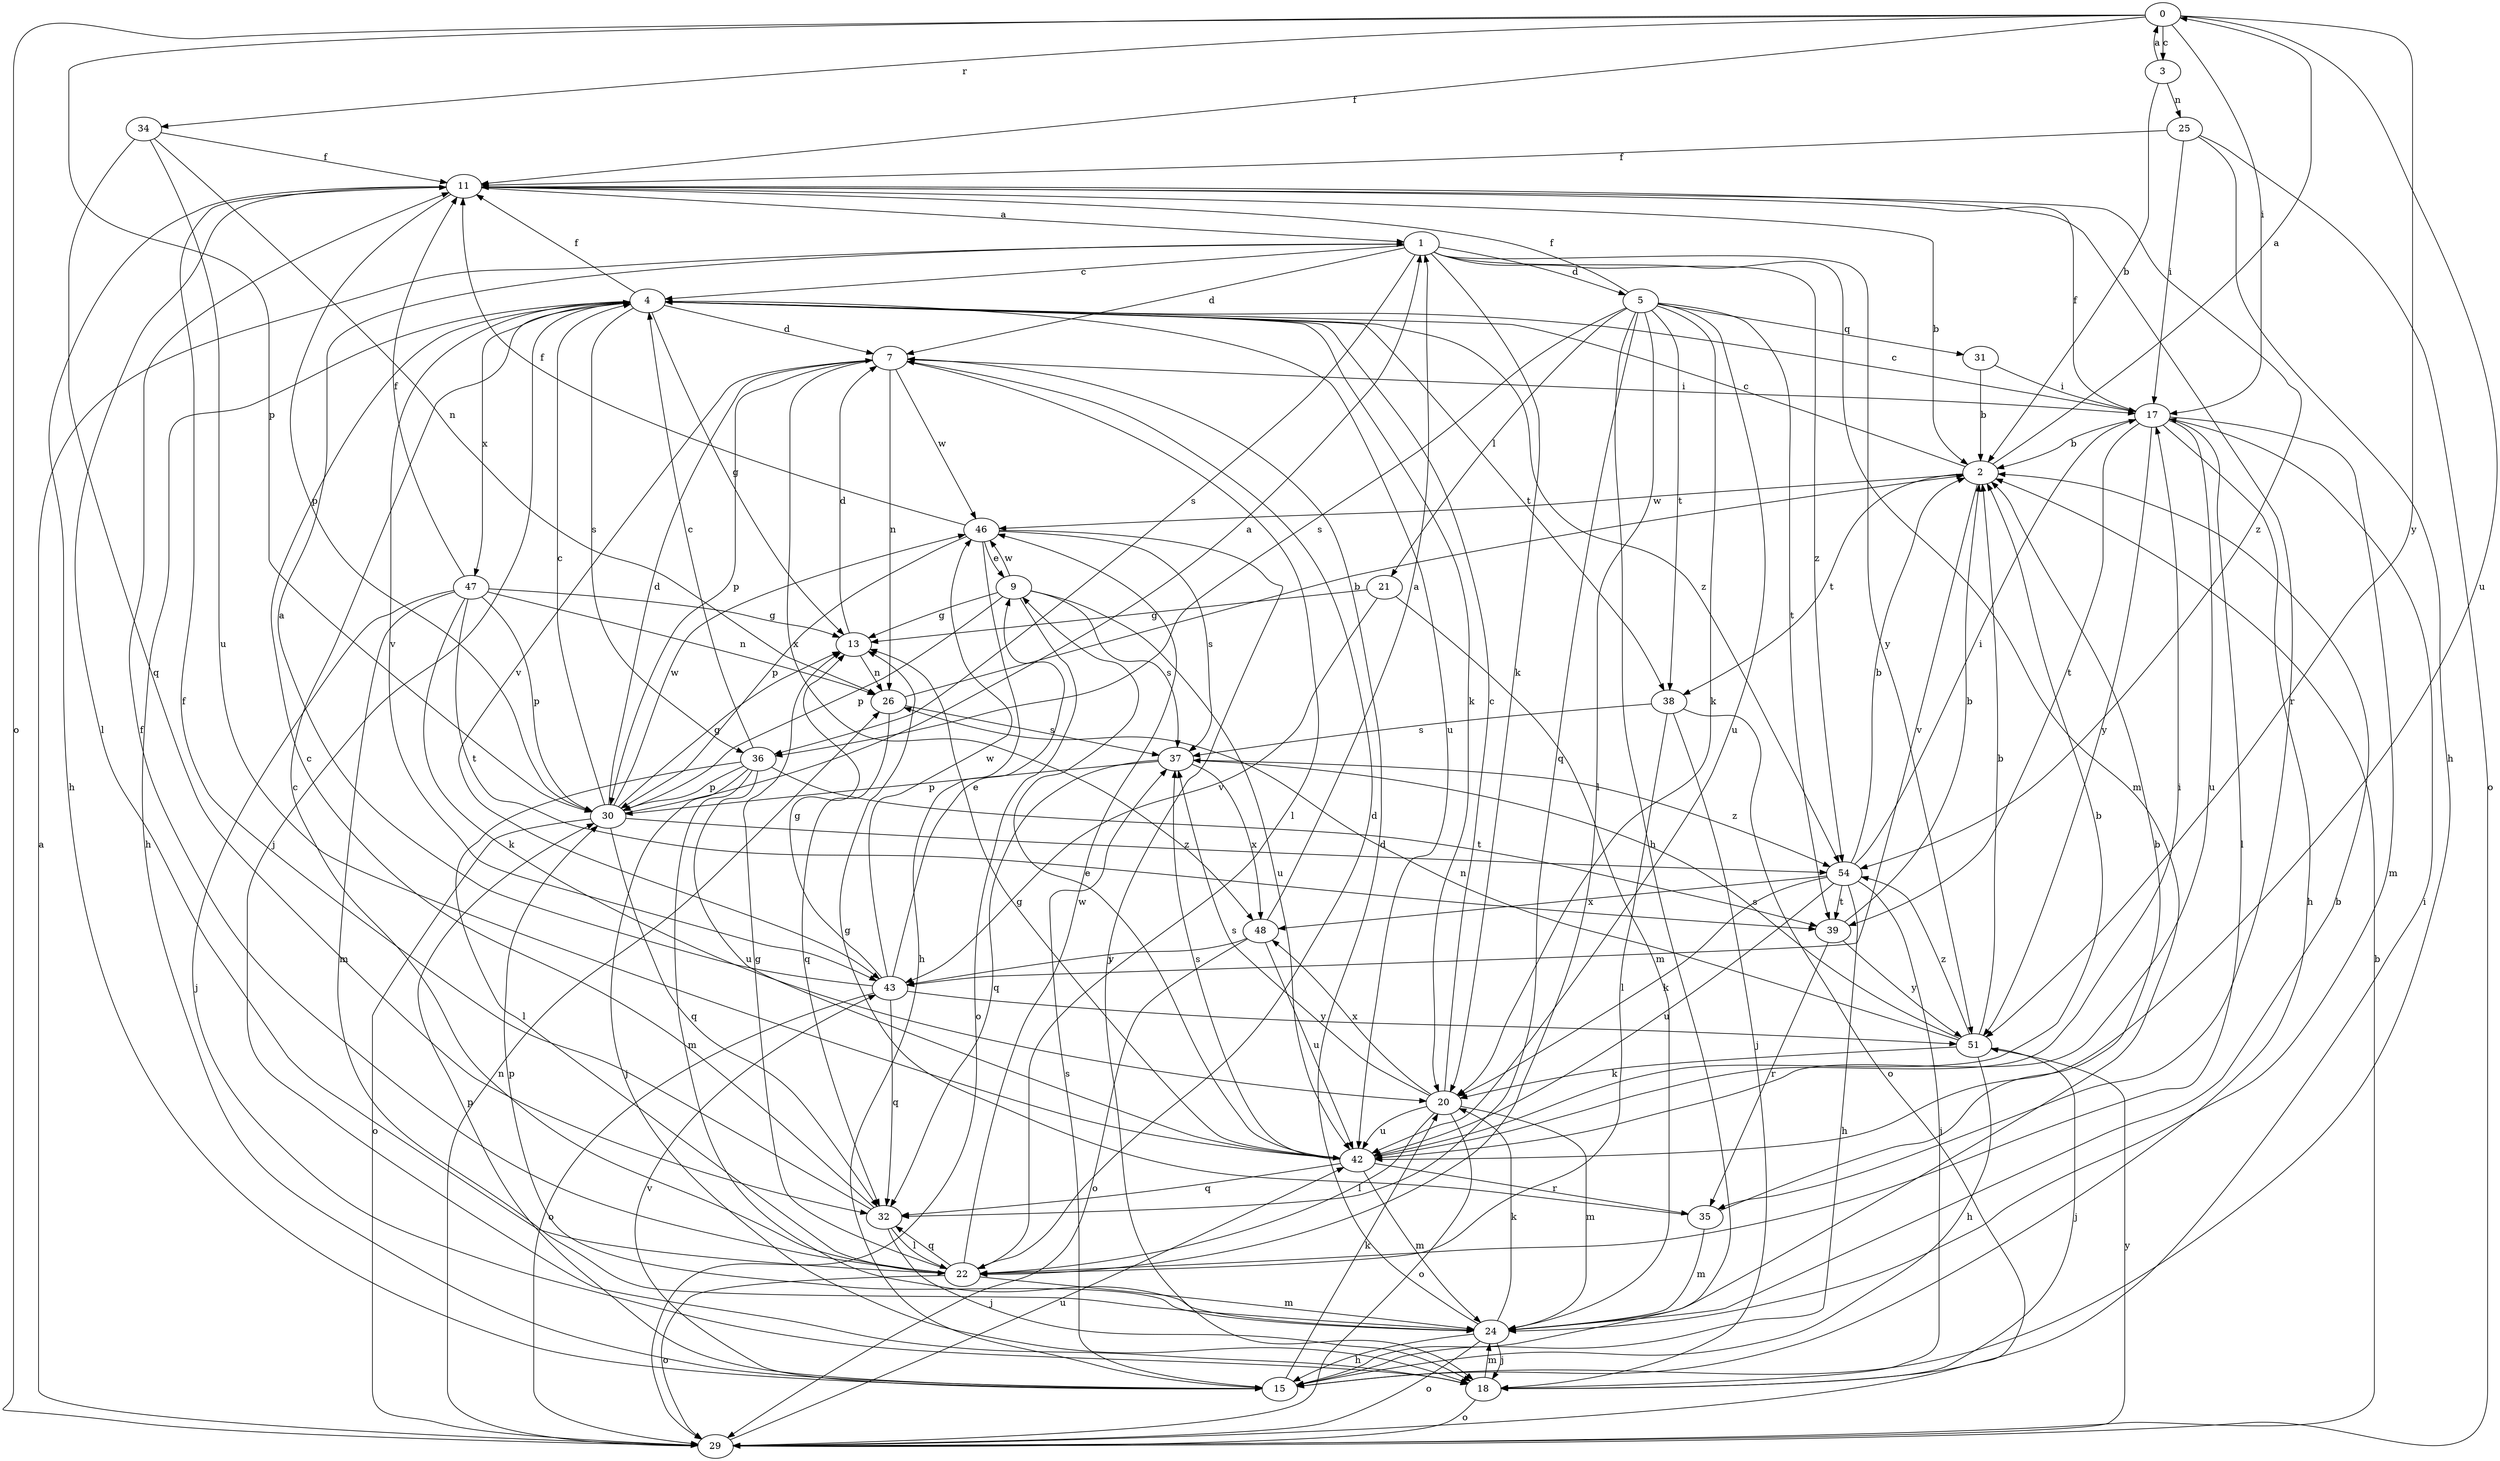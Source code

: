 strict digraph  {
0;
1;
2;
3;
4;
5;
7;
9;
11;
13;
15;
17;
18;
20;
21;
22;
24;
25;
26;
29;
30;
31;
32;
34;
35;
36;
37;
38;
39;
42;
43;
46;
47;
48;
51;
54;
0 -> 3  [label=c];
0 -> 11  [label=f];
0 -> 17  [label=i];
0 -> 29  [label=o];
0 -> 30  [label=p];
0 -> 34  [label=r];
0 -> 42  [label=u];
0 -> 51  [label=y];
1 -> 4  [label=c];
1 -> 5  [label=d];
1 -> 7  [label=d];
1 -> 20  [label=k];
1 -> 24  [label=m];
1 -> 36  [label=s];
1 -> 51  [label=y];
1 -> 54  [label=z];
2 -> 0  [label=a];
2 -> 4  [label=c];
2 -> 38  [label=t];
2 -> 43  [label=v];
2 -> 46  [label=w];
3 -> 0  [label=a];
3 -> 2  [label=b];
3 -> 25  [label=n];
4 -> 7  [label=d];
4 -> 11  [label=f];
4 -> 13  [label=g];
4 -> 15  [label=h];
4 -> 18  [label=j];
4 -> 20  [label=k];
4 -> 36  [label=s];
4 -> 38  [label=t];
4 -> 42  [label=u];
4 -> 43  [label=v];
4 -> 47  [label=x];
4 -> 54  [label=z];
5 -> 11  [label=f];
5 -> 15  [label=h];
5 -> 20  [label=k];
5 -> 21  [label=l];
5 -> 22  [label=l];
5 -> 31  [label=q];
5 -> 32  [label=q];
5 -> 36  [label=s];
5 -> 38  [label=t];
5 -> 39  [label=t];
5 -> 42  [label=u];
7 -> 17  [label=i];
7 -> 22  [label=l];
7 -> 26  [label=n];
7 -> 30  [label=p];
7 -> 43  [label=v];
7 -> 46  [label=w];
7 -> 48  [label=x];
9 -> 13  [label=g];
9 -> 29  [label=o];
9 -> 30  [label=p];
9 -> 37  [label=s];
9 -> 42  [label=u];
9 -> 46  [label=w];
11 -> 1  [label=a];
11 -> 2  [label=b];
11 -> 15  [label=h];
11 -> 22  [label=l];
11 -> 30  [label=p];
11 -> 35  [label=r];
11 -> 54  [label=z];
13 -> 7  [label=d];
13 -> 26  [label=n];
15 -> 20  [label=k];
15 -> 30  [label=p];
15 -> 37  [label=s];
15 -> 43  [label=v];
17 -> 2  [label=b];
17 -> 4  [label=c];
17 -> 11  [label=f];
17 -> 15  [label=h];
17 -> 22  [label=l];
17 -> 24  [label=m];
17 -> 39  [label=t];
17 -> 42  [label=u];
17 -> 51  [label=y];
18 -> 17  [label=i];
18 -> 24  [label=m];
18 -> 29  [label=o];
20 -> 4  [label=c];
20 -> 22  [label=l];
20 -> 24  [label=m];
20 -> 29  [label=o];
20 -> 37  [label=s];
20 -> 42  [label=u];
20 -> 48  [label=x];
21 -> 13  [label=g];
21 -> 24  [label=m];
21 -> 43  [label=v];
22 -> 4  [label=c];
22 -> 7  [label=d];
22 -> 11  [label=f];
22 -> 13  [label=g];
22 -> 24  [label=m];
22 -> 29  [label=o];
22 -> 32  [label=q];
22 -> 46  [label=w];
24 -> 2  [label=b];
24 -> 7  [label=d];
24 -> 15  [label=h];
24 -> 18  [label=j];
24 -> 20  [label=k];
24 -> 29  [label=o];
24 -> 30  [label=p];
25 -> 11  [label=f];
25 -> 15  [label=h];
25 -> 17  [label=i];
25 -> 29  [label=o];
26 -> 2  [label=b];
26 -> 32  [label=q];
26 -> 37  [label=s];
29 -> 1  [label=a];
29 -> 2  [label=b];
29 -> 26  [label=n];
29 -> 42  [label=u];
29 -> 51  [label=y];
30 -> 1  [label=a];
30 -> 4  [label=c];
30 -> 7  [label=d];
30 -> 13  [label=g];
30 -> 29  [label=o];
30 -> 32  [label=q];
30 -> 46  [label=w];
30 -> 54  [label=z];
31 -> 2  [label=b];
31 -> 17  [label=i];
32 -> 4  [label=c];
32 -> 11  [label=f];
32 -> 18  [label=j];
32 -> 22  [label=l];
34 -> 11  [label=f];
34 -> 26  [label=n];
34 -> 32  [label=q];
34 -> 42  [label=u];
35 -> 2  [label=b];
35 -> 13  [label=g];
35 -> 24  [label=m];
36 -> 4  [label=c];
36 -> 18  [label=j];
36 -> 22  [label=l];
36 -> 24  [label=m];
36 -> 30  [label=p];
36 -> 39  [label=t];
36 -> 42  [label=u];
37 -> 30  [label=p];
37 -> 32  [label=q];
37 -> 48  [label=x];
37 -> 54  [label=z];
38 -> 18  [label=j];
38 -> 22  [label=l];
38 -> 29  [label=o];
38 -> 37  [label=s];
39 -> 2  [label=b];
39 -> 35  [label=r];
39 -> 51  [label=y];
42 -> 2  [label=b];
42 -> 9  [label=e];
42 -> 13  [label=g];
42 -> 17  [label=i];
42 -> 24  [label=m];
42 -> 32  [label=q];
42 -> 35  [label=r];
42 -> 37  [label=s];
43 -> 1  [label=a];
43 -> 9  [label=e];
43 -> 13  [label=g];
43 -> 29  [label=o];
43 -> 32  [label=q];
43 -> 46  [label=w];
43 -> 51  [label=y];
46 -> 9  [label=e];
46 -> 11  [label=f];
46 -> 15  [label=h];
46 -> 18  [label=j];
46 -> 30  [label=p];
46 -> 37  [label=s];
47 -> 11  [label=f];
47 -> 13  [label=g];
47 -> 18  [label=j];
47 -> 20  [label=k];
47 -> 24  [label=m];
47 -> 26  [label=n];
47 -> 30  [label=p];
47 -> 39  [label=t];
48 -> 1  [label=a];
48 -> 29  [label=o];
48 -> 42  [label=u];
48 -> 43  [label=v];
51 -> 2  [label=b];
51 -> 15  [label=h];
51 -> 18  [label=j];
51 -> 20  [label=k];
51 -> 26  [label=n];
51 -> 37  [label=s];
51 -> 54  [label=z];
54 -> 2  [label=b];
54 -> 15  [label=h];
54 -> 17  [label=i];
54 -> 18  [label=j];
54 -> 20  [label=k];
54 -> 39  [label=t];
54 -> 42  [label=u];
54 -> 48  [label=x];
}

